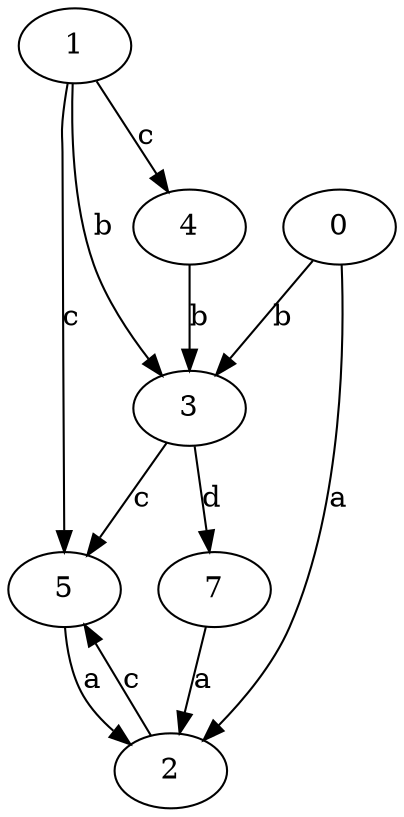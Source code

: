 strict digraph  {
1;
2;
3;
4;
5;
0;
7;
1 -> 3  [label=b];
1 -> 4  [label=c];
1 -> 5  [label=c];
2 -> 5  [label=c];
3 -> 5  [label=c];
3 -> 7  [label=d];
4 -> 3  [label=b];
5 -> 2  [label=a];
0 -> 2  [label=a];
0 -> 3  [label=b];
7 -> 2  [label=a];
}
